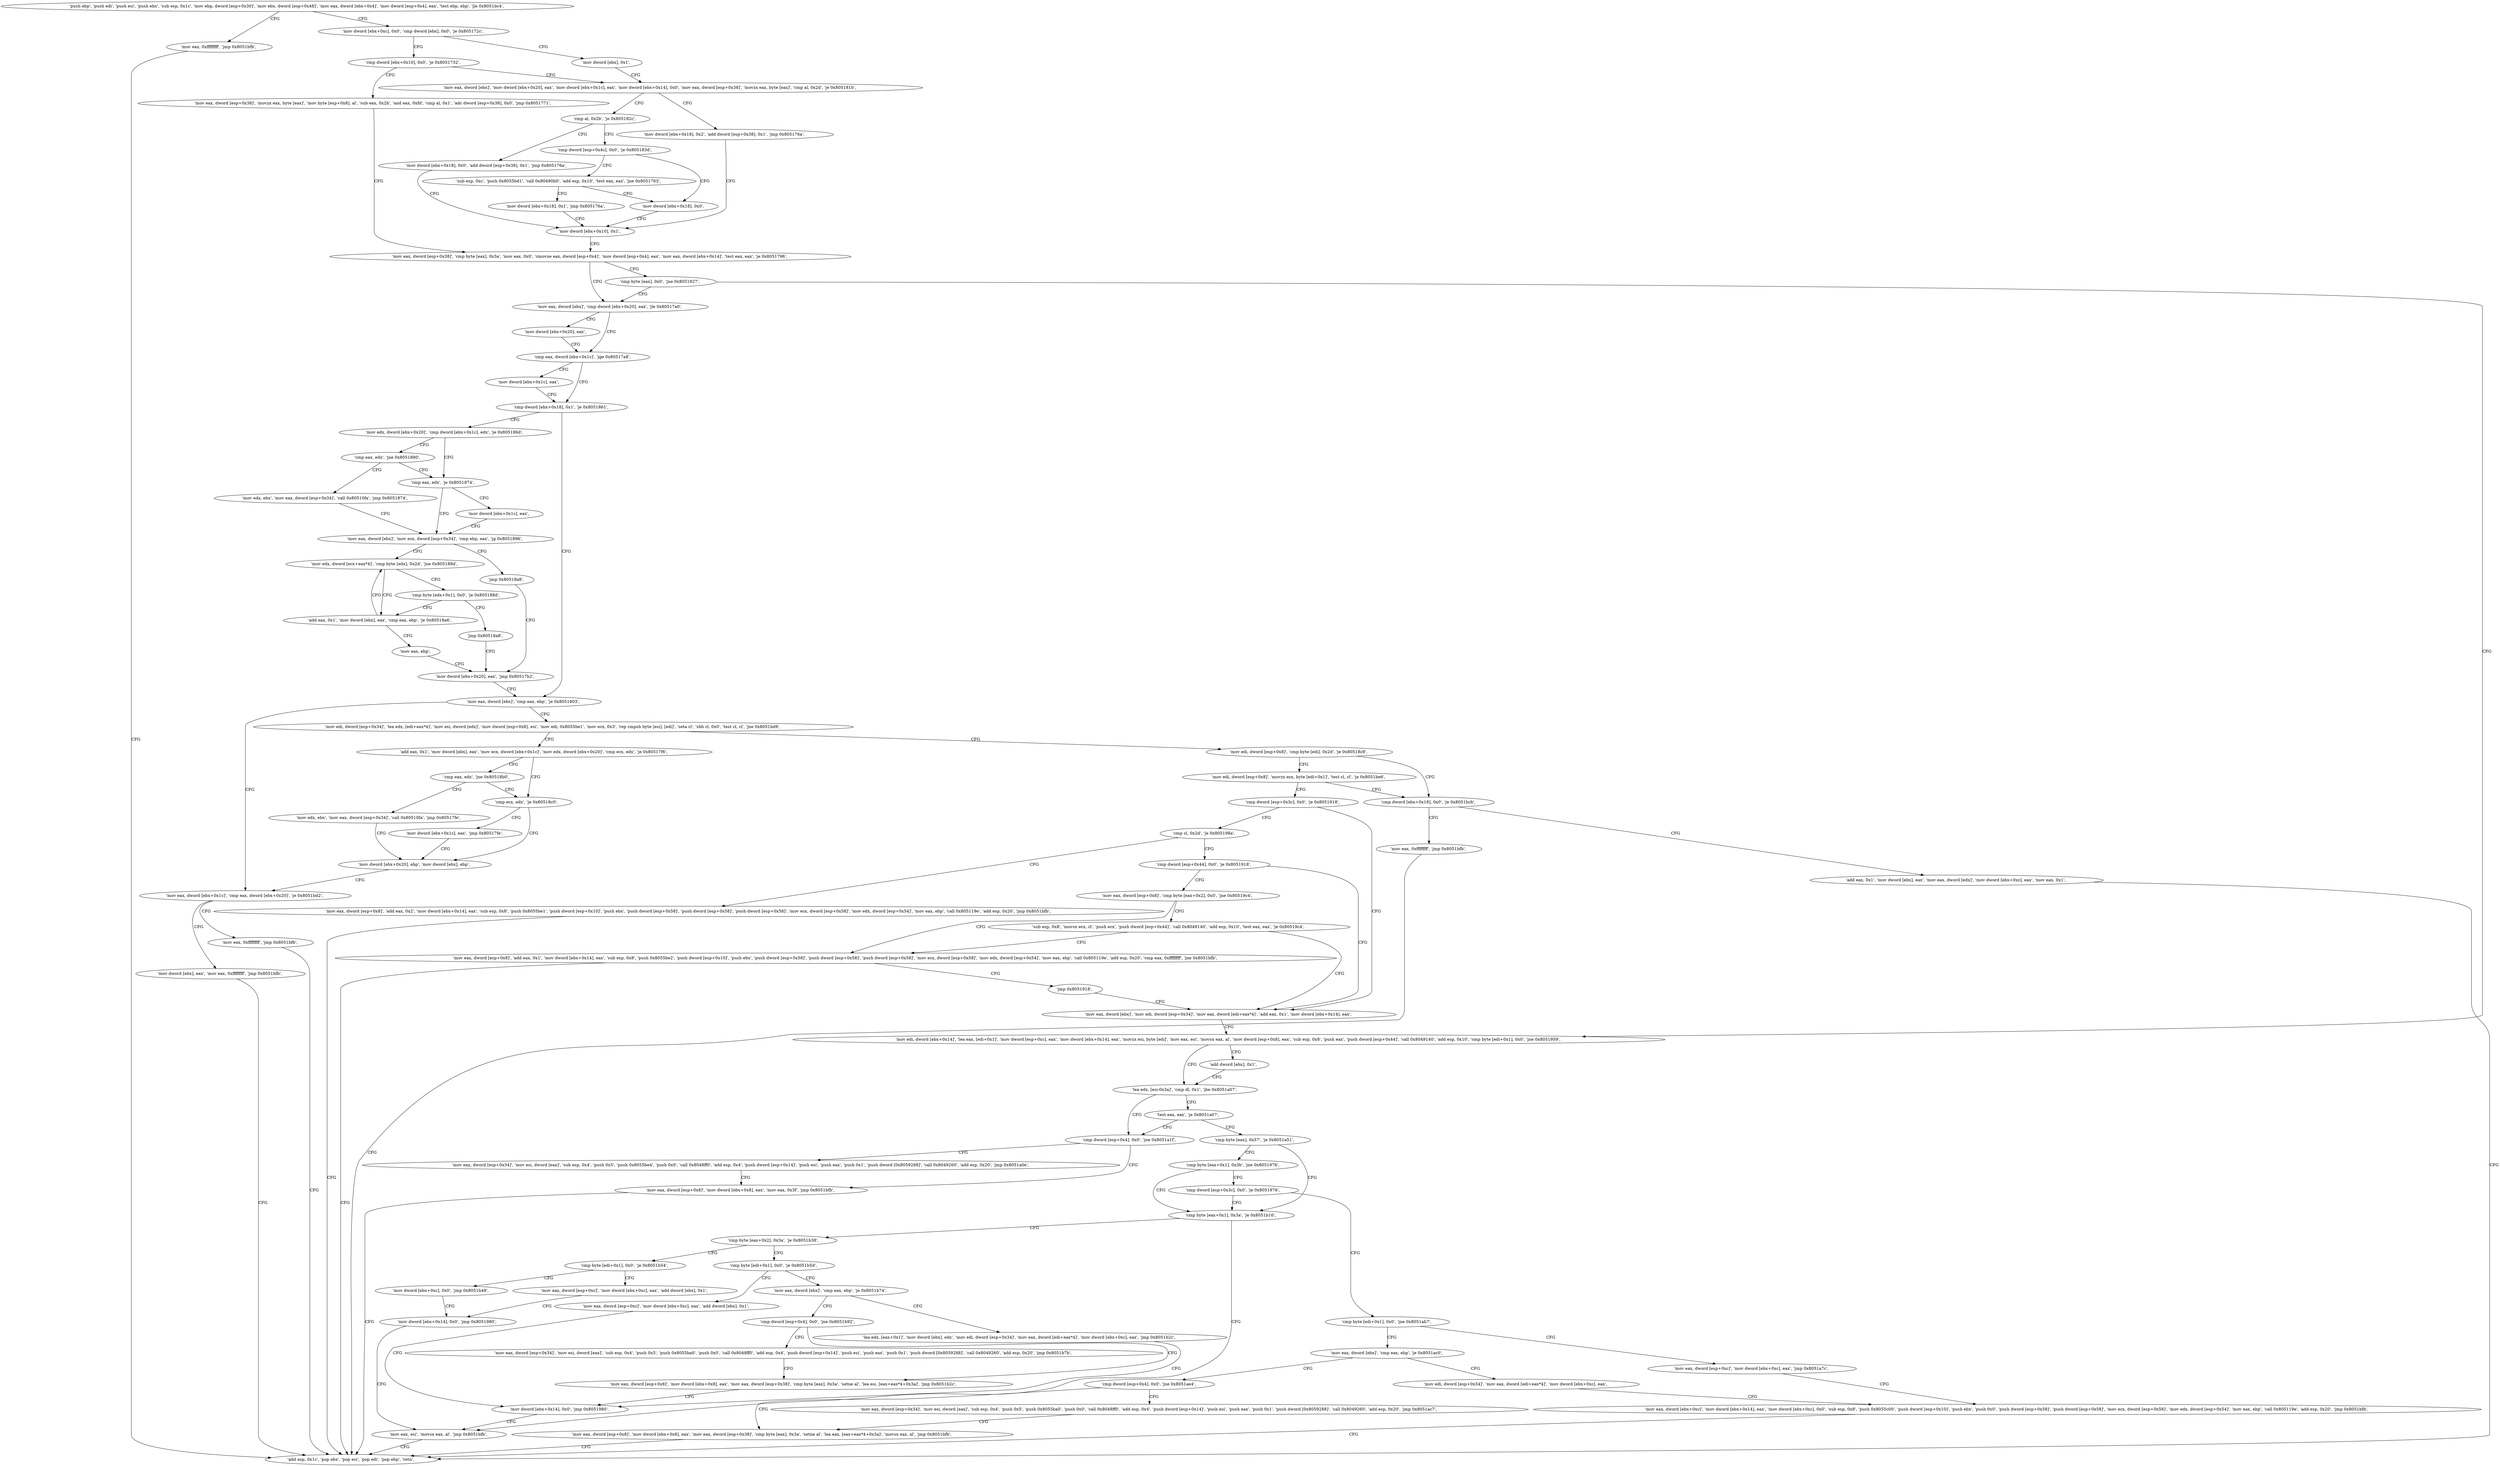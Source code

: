 digraph "func" {
"134551264" [label = "'push ebp', 'push edi', 'push esi', 'push ebx', 'sub esp, 0x1c', 'mov ebp, dword [esp+0x30]', 'mov ebx, dword [esp+0x48]', 'mov eax, dword [ebx+0x4]', 'mov dword [esp+0x4], eax', 'test ebp, ebp', 'jle 0x8051bc4', " ]
"134552516" [label = "'mov eax, 0xffffffff', 'jmp 0x8051bfb', " ]
"134551294" [label = "'mov dword [ebx+0xc], 0x0', 'cmp dword [ebx], 0x0', 'je 0x805172c', " ]
"134552571" [label = "'add esp, 0x1c', 'pop ebx', 'pop esi', 'pop edi', 'pop ebp', 'retn', " ]
"134551340" [label = "'mov dword [ebx], 0x1', " ]
"134551306" [label = "'cmp dword [ebx+0x10], 0x0', 'je 0x8051732', " ]
"134551346" [label = "'mov eax, dword [ebx]', 'mov dword [ebx+0x20], eax', 'mov dword [ebx+0x1c], eax', 'mov dword [ebx+0x14], 0x0', 'mov eax, dword [esp+0x38]', 'movzx eax, byte [eax]', 'cmp al, 0x2d', 'je 0x805181b', " ]
"134551312" [label = "'mov eax, dword [esp+0x38]', 'movzx eax, byte [eax]', 'mov byte [esp+0x8], al', 'sub eax, 0x2b', 'and eax, 0xfd', 'cmp al, 0x1', 'adc dword [esp+0x38], 0x0', 'jmp 0x8051771', " ]
"134551579" [label = "'mov dword [ebx+0x18], 0x2', 'add dword [esp+0x38], 0x1', 'jmp 0x805176a', " ]
"134551402" [label = "'mov dword [ebx+0x10], 0x1', " ]
"134551376" [label = "'cmp al, 0x2b', 'je 0x805182c', " ]
"134551596" [label = "'mov dword [ebx+0x18], 0x0', 'add dword [esp+0x38], 0x1', 'jmp 0x805176a', " ]
"134551384" [label = "'cmp dword [esp+0x4c], 0x0', 'je 0x805183d', " ]
"134551409" [label = "'mov eax, dword [esp+0x38]', 'cmp byte [eax], 0x3a', 'mov eax, 0x0', 'cmovne eax, dword [esp+0x4]', 'mov dword [esp+0x4], eax', 'mov eax, dword [ebx+0x14]', 'test eax, eax', 'je 0x8051796', " ]
"134551613" [label = "'sub esp, 0xc', 'push 0x8055bd1', 'call 0x80490b0', 'add esp, 0x10', 'test eax, eax', 'jne 0x8051763', " ]
"134551395" [label = "'mov dword [ebx+0x18], 0x0', " ]
"134551446" [label = "'mov eax, dword [ebx]', 'cmp dword [ebx+0x20], eax', 'jle 0x80517a0', " ]
"134551437" [label = "'cmp byte [eax], 0x0', 'jne 0x8051927', " ]
"134551456" [label = "'cmp eax, dword [ebx+0x1c]', 'jge 0x80517a8', " ]
"134551453" [label = "'mov dword [ebx+0x20], eax', " ]
"134551847" [label = "'mov edi, dword [ebx+0x14]', 'lea eax, [edi+0x1]', 'mov dword [esp+0xc], eax', 'mov dword [ebx+0x14], eax', 'movzx esi, byte [edi]', 'mov eax, esi', 'movsx eax, al', 'mov dword [esp+0x8], eax', 'sub esp, 0x8', 'push eax', 'push dword [esp+0x44]', 'call 0x8049140', 'add esp, 0x10', 'cmp byte [edi+0x1], 0x0', 'jne 0x8051959', " ]
"134551637" [label = "'mov dword [ebx+0x18], 0x1', 'jmp 0x805176a', " ]
"134551464" [label = "'cmp dword [ebx+0x18], 0x1', 'je 0x8051861', " ]
"134551461" [label = "'mov dword [ebx+0x1c], eax', " ]
"134551897" [label = "'lea edx, [esi-0x3a]', 'cmp dl, 0x1', 'jbe 0x8051a07', " ]
"134551894" [label = "'add dword [ebx], 0x1', " ]
"134551649" [label = "'mov edx, dword [ebx+0x20]', 'cmp dword [ebx+0x1c], edx', 'je 0x805186d', " ]
"134551474" [label = "'mov eax, dword [ebx]', 'cmp eax, ebp', 'je 0x8051803', " ]
"134552071" [label = "'cmp dword [esp+0x4], 0x0', 'jne 0x8051a1f', " ]
"134551909" [label = "'test eax, eax', 'je 0x8051a07', " ]
"134551661" [label = "'cmp eax, edx', 'je 0x8051874', " ]
"134551657" [label = "'cmp eax, edx', 'jne 0x8051880', " ]
"134551555" [label = "'mov eax, dword [ebx+0x1c]', 'cmp eax, dword [ebx+0x20]', 'je 0x8051bd2', " ]
"134551480" [label = "'mov edi, dword [esp+0x34]', 'lea edx, [edi+eax*4]', 'mov esi, dword [edx]', 'mov dword [esp+0x8], esi', 'mov edi, 0x8055be1', 'mov ecx, 0x3', 'rep cmpsb byte [esi], [edi]', 'seta cl', 'sbb cl, 0x0', 'test cl, cl', 'jne 0x8051bd9', " ]
"134552095" [label = "'mov eax, dword [esp+0x34]', 'mov esi, dword [eax]', 'sub esp, 0x4', 'push 0x5', 'push 0x8055be4', 'push 0x0', 'call 0x8048ff0', 'add esp, 0x4', 'push dword [esp+0x14]', 'push esi', 'push eax', 'push 0x1', 'push dword [0x8059288]', 'call 0x8049260', 'add esp, 0x20', 'jmp 0x8051a0e', " ]
"134552078" [label = "'mov eax, dword [esp+0x8]', 'mov dword [ebx+0x8], eax', 'mov eax, 0x3f', 'jmp 0x8051bfb', " ]
"134551917" [label = "'cmp byte [eax], 0x57', 'je 0x8051a51', " ]
"134551668" [label = "'mov eax, dword [ebx]', 'mov ecx, dword [esp+0x34]', 'cmp ebp, eax', 'jg 0x8051896', " ]
"134551665" [label = "'mov dword [ebx+0x1c], eax', " ]
"134551680" [label = "'mov edx, ebx', 'mov eax, dword [esp+0x34]', 'call 0x80510fa', 'jmp 0x8051874', " ]
"134552530" [label = "'mov eax, 0xffffffff', 'jmp 0x8051bfb', " ]
"134551567" [label = "'mov dword [ebx], eax', 'mov eax, 0xffffffff', 'jmp 0x8051bfb', " ]
"134552537" [label = "'mov edi, dword [esp+0x8]', 'cmp byte [edi], 0x2d', 'je 0x80518c8', " ]
"134551519" [label = "'add eax, 0x1', 'mov dword [ebx], eax', 'mov ecx, dword [ebx+0x1c]', 'mov edx, dword [ebx+0x20]', 'cmp ecx, edx', 'je 0x80517f6', " ]
"134552145" [label = "'cmp byte [eax+0x1], 0x3b', 'jne 0x8051976', " ]
"134551926" [label = "'cmp byte [eax+0x1], 0x3a', 'je 0x8051b16', " ]
"134551702" [label = "'mov edx, dword [ecx+eax*4]', 'cmp byte [edx], 0x2d', 'jne 0x805188d', " ]
"134551678" [label = "'jmp 0x80518a8', " ]
"134551752" [label = "'mov edi, dword [esp+0x8]', 'movzx ecx, byte [edi+0x1]', 'test cl, cl', 'je 0x8051be6', " ]
"134552550" [label = "'cmp dword [ebx+0x18], 0x0', 'je 0x8051bcb', " ]
"134551542" [label = "'cmp ecx, edx', 'je 0x80518c0', " ]
"134551534" [label = "'cmp eax, edx', 'jne 0x80518b0', " ]
"134552155" [label = "'cmp dword [esp+0x3c], 0x0', 'je 0x8051976', " ]
"134552342" [label = "'cmp byte [eax+0x2], 0x3a', 'je 0x8051b38', " ]
"134551936" [label = "'mov eax, esi', 'movsx eax, al', 'jmp 0x8051bfb', " ]
"134551693" [label = "'add eax, 0x1', 'mov dword [ebx], eax', 'cmp eax, ebp', 'je 0x80518a6', " ]
"134551710" [label = "'cmp byte [edx+0x1], 0x0', 'je 0x805188d', " ]
"134551720" [label = "'mov dword [ebx+0x20], eax', 'jmp 0x80517b2', " ]
"134551768" [label = "'cmp dword [esp+0x3c], 0x0', 'je 0x8051918', " ]
"134552523" [label = "'mov eax, 0xffffffff', 'jmp 0x8051bfb', " ]
"134552556" [label = "'add eax, 0x1', 'mov dword [ebx], eax', 'mov eax, dword [edx]', 'mov dword [ebx+0xc], eax', 'mov eax, 0x1', " ]
"134551744" [label = "'mov dword [ebx+0x1c], eax', 'jmp 0x80517fe', " ]
"134551550" [label = "'mov dword [ebx+0x20], ebp', 'mov dword [ebx], ebp', " ]
"134551728" [label = "'mov edx, ebx', 'mov eax, dword [esp+0x34]', 'call 0x80510fa', 'jmp 0x80517fe', " ]
"134552166" [label = "'cmp byte [edi+0x1], 0x0', 'jne 0x8051ab7', " ]
"134552376" [label = "'cmp byte [edi+0x1], 0x0', 'je 0x8051b54', " ]
"134552348" [label = "'cmp byte [edi+0x1], 0x0', 'je 0x8051b5d', " ]
"134551718" [label = "'mov eax, ebp', " ]
"134551716" [label = "'jmp 0x80518a8', " ]
"134551832" [label = "'mov eax, dword [ebx]', 'mov edi, dword [esp+0x34]', 'mov eax, dword [edi+eax*4]', 'add eax, 0x1', 'mov dword [ebx+0x14], eax', " ]
"134551775" [label = "'cmp cl, 0x2d', 'je 0x805198a', " ]
"134552247" [label = "'mov eax, dword [esp+0xc]', 'mov dword [ebx+0xc], eax', 'jmp 0x8051a7c', " ]
"134552172" [label = "'mov eax, dword [ebx]', 'cmp eax, ebp', 'je 0x8051ac0', " ]
"134552404" [label = "'mov dword [ebx+0xc], 0x0', 'jmp 0x8051b48', " ]
"134552382" [label = "'mov eax, dword [esp+0xc]', 'mov dword [ebx+0xc], eax', 'add dword [ebx], 0x1', " ]
"134552413" [label = "'mov eax, dword [ebx]', 'cmp eax, ebp', 'je 0x8051b74', " ]
"134552354" [label = "'mov eax, dword [esp+0xc]', 'mov dword [ebx+0xc], eax', 'add dword [ebx], 0x1', " ]
"134551946" [label = "'mov eax, dword [esp+0x8]', 'add eax, 0x2', 'mov dword [ebx+0x14], eax', 'sub esp, 0x8', 'push 0x8055be1', 'push dword [esp+0x10]', 'push ebx', 'push dword [esp+0x58]', 'push dword [esp+0x58]', 'push dword [esp+0x58]', 'mov ecx, dword [esp+0x58]', 'mov edx, dword [esp+0x54]', 'mov eax, ebp', 'call 0x805119e', 'add esp, 0x20', 'jmp 0x8051bfb', " ]
"134551784" [label = "'cmp dword [esp+0x44], 0x0', 'je 0x8051918', " ]
"134552188" [label = "'mov eax, dword [ebx+0xc]', 'mov dword [ebx+0x14], eax', 'mov dword [ebx+0xc], 0x0', 'sub esp, 0x8', 'push 0x8055c00', 'push dword [esp+0x10]', 'push ebx', 'push 0x0', 'push dword [esp+0x58]', 'push dword [esp+0x58]', 'mov ecx, dword [esp+0x58]', 'mov edx, dword [esp+0x54]', 'mov eax, ebp', 'call 0x805119e', 'add esp, 0x20', 'jmp 0x8051bfb', " ]
"134552256" [label = "'cmp dword [esp+0x4], 0x0', 'jne 0x8051ae4', " ]
"134552178" [label = "'mov edi, dword [esp+0x34]', 'mov eax, dword [edi+eax*4]', 'mov dword [ebx+0xc], eax', " ]
"134552392" [label = "'mov dword [ebx+0x14], 0x0', 'jmp 0x8051980', " ]
"134552436" [label = "'cmp dword [esp+0x4], 0x0', 'jne 0x8051b92', " ]
"134552419" [label = "'lea edx, [eax+0x1]', 'mov dword [ebx], edx', 'mov edi, dword [esp+0x34]', 'mov eax, dword [edi+eax*4]', 'mov dword [ebx+0xc], eax', 'jmp 0x8051b2c', " ]
"134552364" [label = "'mov dword [ebx+0x14], 0x0', 'jmp 0x8051980', " ]
"134551791" [label = "'mov eax, dword [esp+0x8]', 'cmp byte [eax+0x2], 0x0', 'jne 0x80519c4', " ]
"134552292" [label = "'mov eax, dword [esp+0x34]', 'mov esi, dword [eax]', 'sub esp, 0x4', 'push 0x5', 'push 0x8055ba0', 'push 0x0', 'call 0x8048ff0', 'add esp, 0x4', 'push dword [esp+0x14]', 'push esi', 'push eax', 'push 0x1', 'push dword [0x8059288]', 'call 0x8049260', 'add esp, 0x20', 'jmp 0x8051ac7', " ]
"134552263" [label = "'mov eax, dword [esp+0x8]', 'mov dword [ebx+0x8], eax', 'mov eax, dword [esp+0x38]', 'cmp byte [eax], 0x3a', 'setne al', 'lea eax, [eax+eax*4+0x3a]', 'movsx eax, al', 'jmp 0x8051bfb', " ]
"134552466" [label = "'mov eax, dword [esp+0x34]', 'mov esi, dword [eax]', 'sub esp, 0x4', 'push 0x5', 'push 0x8055ba0', 'push 0x0', 'call 0x8048ff0', 'add esp, 0x4', 'push dword [esp+0x14]', 'push esi', 'push eax', 'push 0x1', 'push dword [0x8059288]', 'call 0x8049260', 'add esp, 0x20', 'jmp 0x8051b7b', " ]
"134552443" [label = "'mov eax, dword [esp+0x8]', 'mov dword [ebx+0x8], eax', 'mov eax, dword [esp+0x38]', 'cmp byte [eax], 0x3a', 'setne al', 'lea esi, [eax+eax*4+0x3a]', 'jmp 0x8051b2c', " ]
"134552004" [label = "'mov eax, dword [esp+0x8]', 'add eax, 0x1', 'mov dword [ebx+0x14], eax', 'sub esp, 0x8', 'push 0x8055be2', 'push dword [esp+0x10]', 'push ebx', 'push dword [esp+0x58]', 'push dword [esp+0x58]', 'push dword [esp+0x58]', 'mov ecx, dword [esp+0x58]', 'mov edx, dword [esp+0x54]', 'mov eax, ebp', 'call 0x805119e', 'add esp, 0x20', 'cmp eax, 0xffffffff', 'jne 0x8051bfb', " ]
"134551805" [label = "'sub esp, 0x8', 'movsx ecx, cl', 'push ecx', 'push dword [esp+0x44]', 'call 0x8049140', 'add esp, 0x10', 'test eax, eax', 'je 0x80519c4', " ]
"134552066" [label = "'jmp 0x8051918', " ]
"134551264" -> "134552516" [ label = "CFG" ]
"134551264" -> "134551294" [ label = "CFG" ]
"134552516" -> "134552571" [ label = "CFG" ]
"134551294" -> "134551340" [ label = "CFG" ]
"134551294" -> "134551306" [ label = "CFG" ]
"134551340" -> "134551346" [ label = "CFG" ]
"134551306" -> "134551346" [ label = "CFG" ]
"134551306" -> "134551312" [ label = "CFG" ]
"134551346" -> "134551579" [ label = "CFG" ]
"134551346" -> "134551376" [ label = "CFG" ]
"134551312" -> "134551409" [ label = "CFG" ]
"134551579" -> "134551402" [ label = "CFG" ]
"134551402" -> "134551409" [ label = "CFG" ]
"134551376" -> "134551596" [ label = "CFG" ]
"134551376" -> "134551384" [ label = "CFG" ]
"134551596" -> "134551402" [ label = "CFG" ]
"134551384" -> "134551613" [ label = "CFG" ]
"134551384" -> "134551395" [ label = "CFG" ]
"134551409" -> "134551446" [ label = "CFG" ]
"134551409" -> "134551437" [ label = "CFG" ]
"134551613" -> "134551395" [ label = "CFG" ]
"134551613" -> "134551637" [ label = "CFG" ]
"134551395" -> "134551402" [ label = "CFG" ]
"134551446" -> "134551456" [ label = "CFG" ]
"134551446" -> "134551453" [ label = "CFG" ]
"134551437" -> "134551847" [ label = "CFG" ]
"134551437" -> "134551446" [ label = "CFG" ]
"134551456" -> "134551464" [ label = "CFG" ]
"134551456" -> "134551461" [ label = "CFG" ]
"134551453" -> "134551456" [ label = "CFG" ]
"134551847" -> "134551897" [ label = "CFG" ]
"134551847" -> "134551894" [ label = "CFG" ]
"134551637" -> "134551402" [ label = "CFG" ]
"134551464" -> "134551649" [ label = "CFG" ]
"134551464" -> "134551474" [ label = "CFG" ]
"134551461" -> "134551464" [ label = "CFG" ]
"134551897" -> "134552071" [ label = "CFG" ]
"134551897" -> "134551909" [ label = "CFG" ]
"134551894" -> "134551897" [ label = "CFG" ]
"134551649" -> "134551661" [ label = "CFG" ]
"134551649" -> "134551657" [ label = "CFG" ]
"134551474" -> "134551555" [ label = "CFG" ]
"134551474" -> "134551480" [ label = "CFG" ]
"134552071" -> "134552095" [ label = "CFG" ]
"134552071" -> "134552078" [ label = "CFG" ]
"134551909" -> "134552071" [ label = "CFG" ]
"134551909" -> "134551917" [ label = "CFG" ]
"134551661" -> "134551668" [ label = "CFG" ]
"134551661" -> "134551665" [ label = "CFG" ]
"134551657" -> "134551680" [ label = "CFG" ]
"134551657" -> "134551661" [ label = "CFG" ]
"134551555" -> "134552530" [ label = "CFG" ]
"134551555" -> "134551567" [ label = "CFG" ]
"134551480" -> "134552537" [ label = "CFG" ]
"134551480" -> "134551519" [ label = "CFG" ]
"134552095" -> "134552078" [ label = "CFG" ]
"134552078" -> "134552571" [ label = "CFG" ]
"134551917" -> "134552145" [ label = "CFG" ]
"134551917" -> "134551926" [ label = "CFG" ]
"134551668" -> "134551702" [ label = "CFG" ]
"134551668" -> "134551678" [ label = "CFG" ]
"134551665" -> "134551668" [ label = "CFG" ]
"134551680" -> "134551668" [ label = "CFG" ]
"134552530" -> "134552571" [ label = "CFG" ]
"134551567" -> "134552571" [ label = "CFG" ]
"134552537" -> "134551752" [ label = "CFG" ]
"134552537" -> "134552550" [ label = "CFG" ]
"134551519" -> "134551542" [ label = "CFG" ]
"134551519" -> "134551534" [ label = "CFG" ]
"134552145" -> "134551926" [ label = "CFG" ]
"134552145" -> "134552155" [ label = "CFG" ]
"134551926" -> "134552342" [ label = "CFG" ]
"134551926" -> "134551936" [ label = "CFG" ]
"134551702" -> "134551693" [ label = "CFG" ]
"134551702" -> "134551710" [ label = "CFG" ]
"134551678" -> "134551720" [ label = "CFG" ]
"134551752" -> "134552550" [ label = "CFG" ]
"134551752" -> "134551768" [ label = "CFG" ]
"134552550" -> "134552523" [ label = "CFG" ]
"134552550" -> "134552556" [ label = "CFG" ]
"134551542" -> "134551744" [ label = "CFG" ]
"134551542" -> "134551550" [ label = "CFG" ]
"134551534" -> "134551728" [ label = "CFG" ]
"134551534" -> "134551542" [ label = "CFG" ]
"134552155" -> "134551926" [ label = "CFG" ]
"134552155" -> "134552166" [ label = "CFG" ]
"134552342" -> "134552376" [ label = "CFG" ]
"134552342" -> "134552348" [ label = "CFG" ]
"134551936" -> "134552571" [ label = "CFG" ]
"134551693" -> "134551718" [ label = "CFG" ]
"134551693" -> "134551702" [ label = "CFG" ]
"134551710" -> "134551693" [ label = "CFG" ]
"134551710" -> "134551716" [ label = "CFG" ]
"134551720" -> "134551474" [ label = "CFG" ]
"134551768" -> "134551832" [ label = "CFG" ]
"134551768" -> "134551775" [ label = "CFG" ]
"134552523" -> "134552571" [ label = "CFG" ]
"134552556" -> "134552571" [ label = "CFG" ]
"134551744" -> "134551550" [ label = "CFG" ]
"134551550" -> "134551555" [ label = "CFG" ]
"134551728" -> "134551550" [ label = "CFG" ]
"134552166" -> "134552247" [ label = "CFG" ]
"134552166" -> "134552172" [ label = "CFG" ]
"134552376" -> "134552404" [ label = "CFG" ]
"134552376" -> "134552382" [ label = "CFG" ]
"134552348" -> "134552413" [ label = "CFG" ]
"134552348" -> "134552354" [ label = "CFG" ]
"134551718" -> "134551720" [ label = "CFG" ]
"134551716" -> "134551720" [ label = "CFG" ]
"134551832" -> "134551847" [ label = "CFG" ]
"134551775" -> "134551946" [ label = "CFG" ]
"134551775" -> "134551784" [ label = "CFG" ]
"134552247" -> "134552188" [ label = "CFG" ]
"134552172" -> "134552256" [ label = "CFG" ]
"134552172" -> "134552178" [ label = "CFG" ]
"134552404" -> "134552392" [ label = "CFG" ]
"134552382" -> "134552392" [ label = "CFG" ]
"134552413" -> "134552436" [ label = "CFG" ]
"134552413" -> "134552419" [ label = "CFG" ]
"134552354" -> "134552364" [ label = "CFG" ]
"134551946" -> "134552571" [ label = "CFG" ]
"134551784" -> "134551832" [ label = "CFG" ]
"134551784" -> "134551791" [ label = "CFG" ]
"134552188" -> "134552571" [ label = "CFG" ]
"134552256" -> "134552292" [ label = "CFG" ]
"134552256" -> "134552263" [ label = "CFG" ]
"134552178" -> "134552188" [ label = "CFG" ]
"134552392" -> "134551936" [ label = "CFG" ]
"134552436" -> "134552466" [ label = "CFG" ]
"134552436" -> "134552443" [ label = "CFG" ]
"134552419" -> "134552364" [ label = "CFG" ]
"134552364" -> "134551936" [ label = "CFG" ]
"134551791" -> "134552004" [ label = "CFG" ]
"134551791" -> "134551805" [ label = "CFG" ]
"134552292" -> "134552263" [ label = "CFG" ]
"134552263" -> "134552571" [ label = "CFG" ]
"134552466" -> "134552443" [ label = "CFG" ]
"134552443" -> "134552364" [ label = "CFG" ]
"134552004" -> "134552571" [ label = "CFG" ]
"134552004" -> "134552066" [ label = "CFG" ]
"134551805" -> "134552004" [ label = "CFG" ]
"134551805" -> "134551832" [ label = "CFG" ]
"134552066" -> "134551832" [ label = "CFG" ]
}
